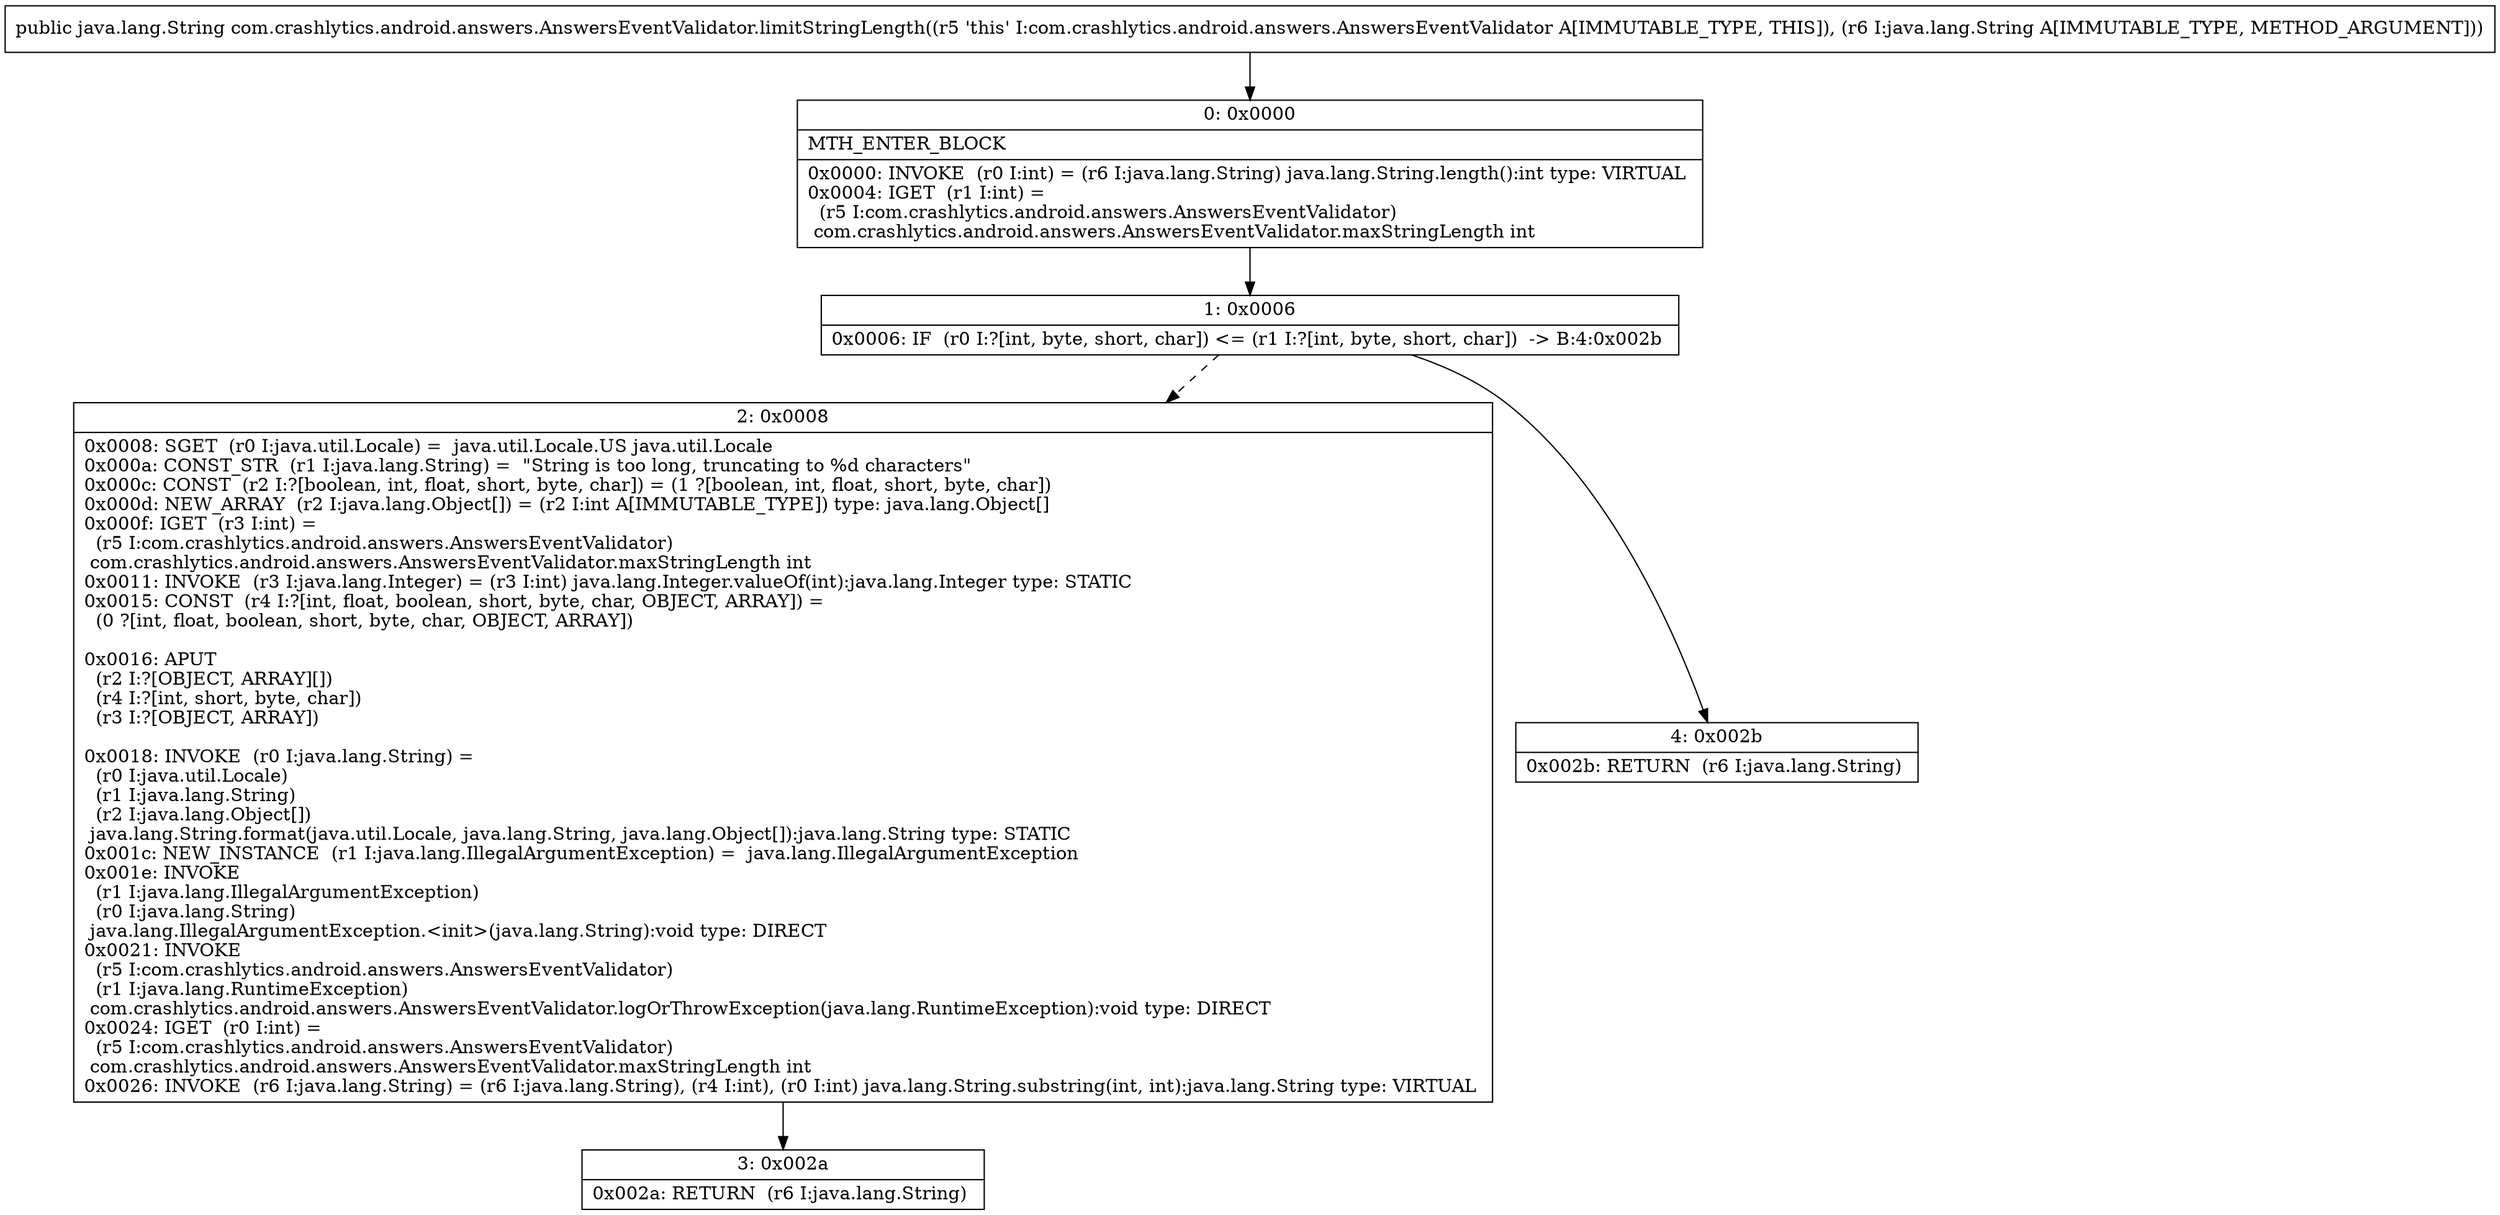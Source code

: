 digraph "CFG forcom.crashlytics.android.answers.AnswersEventValidator.limitStringLength(Ljava\/lang\/String;)Ljava\/lang\/String;" {
Node_0 [shape=record,label="{0\:\ 0x0000|MTH_ENTER_BLOCK\l|0x0000: INVOKE  (r0 I:int) = (r6 I:java.lang.String) java.lang.String.length():int type: VIRTUAL \l0x0004: IGET  (r1 I:int) = \l  (r5 I:com.crashlytics.android.answers.AnswersEventValidator)\l com.crashlytics.android.answers.AnswersEventValidator.maxStringLength int \l}"];
Node_1 [shape=record,label="{1\:\ 0x0006|0x0006: IF  (r0 I:?[int, byte, short, char]) \<= (r1 I:?[int, byte, short, char])  \-\> B:4:0x002b \l}"];
Node_2 [shape=record,label="{2\:\ 0x0008|0x0008: SGET  (r0 I:java.util.Locale) =  java.util.Locale.US java.util.Locale \l0x000a: CONST_STR  (r1 I:java.lang.String) =  \"String is too long, truncating to %d characters\" \l0x000c: CONST  (r2 I:?[boolean, int, float, short, byte, char]) = (1 ?[boolean, int, float, short, byte, char]) \l0x000d: NEW_ARRAY  (r2 I:java.lang.Object[]) = (r2 I:int A[IMMUTABLE_TYPE]) type: java.lang.Object[] \l0x000f: IGET  (r3 I:int) = \l  (r5 I:com.crashlytics.android.answers.AnswersEventValidator)\l com.crashlytics.android.answers.AnswersEventValidator.maxStringLength int \l0x0011: INVOKE  (r3 I:java.lang.Integer) = (r3 I:int) java.lang.Integer.valueOf(int):java.lang.Integer type: STATIC \l0x0015: CONST  (r4 I:?[int, float, boolean, short, byte, char, OBJECT, ARRAY]) = \l  (0 ?[int, float, boolean, short, byte, char, OBJECT, ARRAY])\l \l0x0016: APUT  \l  (r2 I:?[OBJECT, ARRAY][])\l  (r4 I:?[int, short, byte, char])\l  (r3 I:?[OBJECT, ARRAY])\l \l0x0018: INVOKE  (r0 I:java.lang.String) = \l  (r0 I:java.util.Locale)\l  (r1 I:java.lang.String)\l  (r2 I:java.lang.Object[])\l java.lang.String.format(java.util.Locale, java.lang.String, java.lang.Object[]):java.lang.String type: STATIC \l0x001c: NEW_INSTANCE  (r1 I:java.lang.IllegalArgumentException) =  java.lang.IllegalArgumentException \l0x001e: INVOKE  \l  (r1 I:java.lang.IllegalArgumentException)\l  (r0 I:java.lang.String)\l java.lang.IllegalArgumentException.\<init\>(java.lang.String):void type: DIRECT \l0x0021: INVOKE  \l  (r5 I:com.crashlytics.android.answers.AnswersEventValidator)\l  (r1 I:java.lang.RuntimeException)\l com.crashlytics.android.answers.AnswersEventValidator.logOrThrowException(java.lang.RuntimeException):void type: DIRECT \l0x0024: IGET  (r0 I:int) = \l  (r5 I:com.crashlytics.android.answers.AnswersEventValidator)\l com.crashlytics.android.answers.AnswersEventValidator.maxStringLength int \l0x0026: INVOKE  (r6 I:java.lang.String) = (r6 I:java.lang.String), (r4 I:int), (r0 I:int) java.lang.String.substring(int, int):java.lang.String type: VIRTUAL \l}"];
Node_3 [shape=record,label="{3\:\ 0x002a|0x002a: RETURN  (r6 I:java.lang.String) \l}"];
Node_4 [shape=record,label="{4\:\ 0x002b|0x002b: RETURN  (r6 I:java.lang.String) \l}"];
MethodNode[shape=record,label="{public java.lang.String com.crashlytics.android.answers.AnswersEventValidator.limitStringLength((r5 'this' I:com.crashlytics.android.answers.AnswersEventValidator A[IMMUTABLE_TYPE, THIS]), (r6 I:java.lang.String A[IMMUTABLE_TYPE, METHOD_ARGUMENT])) }"];
MethodNode -> Node_0;
Node_0 -> Node_1;
Node_1 -> Node_2[style=dashed];
Node_1 -> Node_4;
Node_2 -> Node_3;
}

